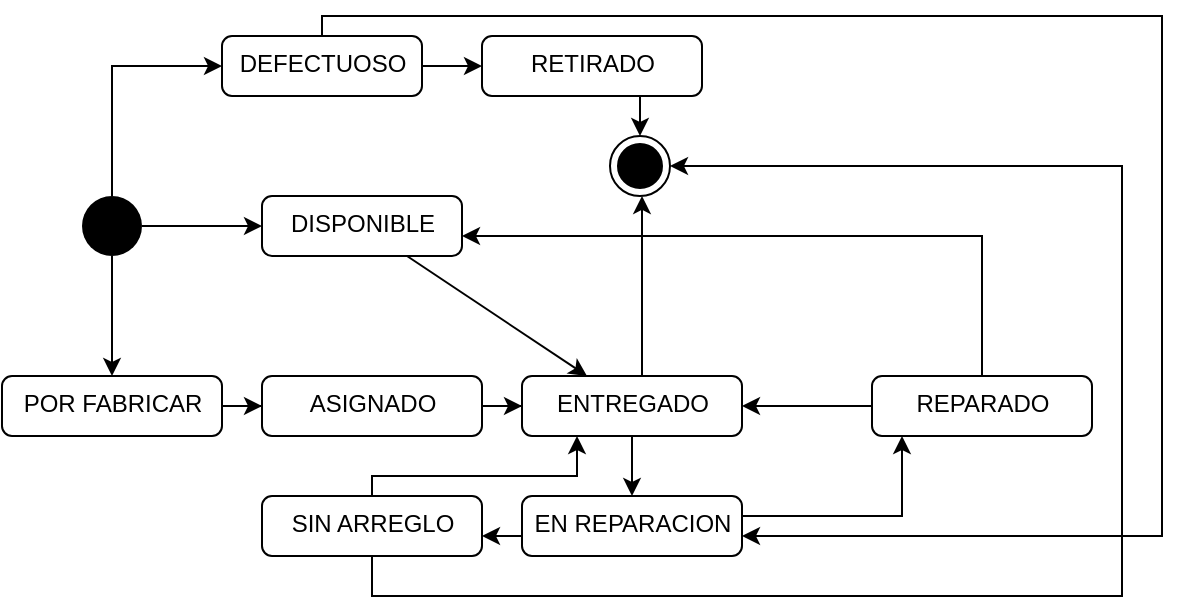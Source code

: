 <mxfile version="13.9.7" type="google"><diagram name="Page-1" id="e7e014a7-5840-1c2e-5031-d8a46d1fe8dd"><mxGraphModel dx="1038" dy="523" grid="1" gridSize="10" guides="1" tooltips="1" connect="1" arrows="1" fold="1" page="1" pageScale="1" pageWidth="1169" pageHeight="826" background="#ffffff" math="0" shadow="0"><root><mxCell id="0"/><mxCell id="1" parent="0"/><mxCell id="Wcb8bRgJRYOS7buGgDDm-54" style="edgeStyle=orthogonalEdgeStyle;rounded=0;orthogonalLoop=1;jettySize=auto;html=1;entryX=0.5;entryY=0;entryDx=0;entryDy=0;" parent="1" source="Wcb8bRgJRYOS7buGgDDm-41" target="Wcb8bRgJRYOS7buGgDDm-43" edge="1"><mxGeometry relative="1" as="geometry"/></mxCell><mxCell id="0gQfOt6feeiT_E7CK9Yd-2" style="edgeStyle=orthogonalEdgeStyle;rounded=0;orthogonalLoop=1;jettySize=auto;html=1;" edge="1" parent="1" source="Wcb8bRgJRYOS7buGgDDm-41" target="mZli-ecjWv7m7ZorisPb-2"><mxGeometry relative="1" as="geometry"/></mxCell><mxCell id="0gQfOt6feeiT_E7CK9Yd-3" style="edgeStyle=orthogonalEdgeStyle;rounded=0;orthogonalLoop=1;jettySize=auto;html=1;" edge="1" parent="1" source="Wcb8bRgJRYOS7buGgDDm-41" target="mZli-ecjWv7m7ZorisPb-5"><mxGeometry relative="1" as="geometry"><Array as="points"><mxPoint x="205" y="305"/></Array></mxGeometry></mxCell><mxCell id="Wcb8bRgJRYOS7buGgDDm-41" value="" style="ellipse;fillColor=#000000;strokeColor=none;" parent="1" vertex="1"><mxGeometry x="190" y="370" width="30" height="30" as="geometry"/></mxCell><mxCell id="Wcb8bRgJRYOS7buGgDDm-49" style="edgeStyle=orthogonalEdgeStyle;rounded=0;orthogonalLoop=1;jettySize=auto;html=1;" parent="1" source="Wcb8bRgJRYOS7buGgDDm-43" target="Wcb8bRgJRYOS7buGgDDm-44" edge="1"><mxGeometry relative="1" as="geometry"/></mxCell><mxCell id="Wcb8bRgJRYOS7buGgDDm-43" value="POR FABRICAR" style="html=1;align=center;verticalAlign=top;rounded=1;absoluteArcSize=1;arcSize=10;dashed=0;" parent="1" vertex="1"><mxGeometry x="150" y="460" width="110" height="30" as="geometry"/></mxCell><mxCell id="Wcb8bRgJRYOS7buGgDDm-50" style="edgeStyle=orthogonalEdgeStyle;rounded=0;orthogonalLoop=1;jettySize=auto;html=1;" parent="1" source="Wcb8bRgJRYOS7buGgDDm-44" target="Wcb8bRgJRYOS7buGgDDm-45" edge="1"><mxGeometry relative="1" as="geometry"/></mxCell><mxCell id="Wcb8bRgJRYOS7buGgDDm-44" value="ASIGNADO" style="html=1;align=center;verticalAlign=top;rounded=1;absoluteArcSize=1;arcSize=10;dashed=0;" parent="1" vertex="1"><mxGeometry x="280" y="460" width="110" height="30" as="geometry"/></mxCell><mxCell id="Wcb8bRgJRYOS7buGgDDm-51" style="edgeStyle=orthogonalEdgeStyle;rounded=0;orthogonalLoop=1;jettySize=auto;html=1;" parent="1" source="Wcb8bRgJRYOS7buGgDDm-45" target="Wcb8bRgJRYOS7buGgDDm-46" edge="1"><mxGeometry relative="1" as="geometry"/></mxCell><mxCell id="Wcb8bRgJRYOS7buGgDDm-45" value="ENTREGADO" style="html=1;align=center;verticalAlign=top;rounded=1;absoluteArcSize=1;arcSize=10;dashed=0;" parent="1" vertex="1"><mxGeometry x="410" y="460" width="110" height="30" as="geometry"/></mxCell><mxCell id="Wcb8bRgJRYOS7buGgDDm-52" style="edgeStyle=orthogonalEdgeStyle;rounded=0;orthogonalLoop=1;jettySize=auto;html=1;" parent="1" source="Wcb8bRgJRYOS7buGgDDm-46" target="Wcb8bRgJRYOS7buGgDDm-47" edge="1"><mxGeometry relative="1" as="geometry"><Array as="points"><mxPoint x="600" y="530"/></Array></mxGeometry></mxCell><mxCell id="mZli-ecjWv7m7ZorisPb-1" style="edgeStyle=orthogonalEdgeStyle;rounded=0;orthogonalLoop=1;jettySize=auto;html=1;" parent="1" source="Wcb8bRgJRYOS7buGgDDm-46" target="Wcb8bRgJRYOS7buGgDDm-48" edge="1"><mxGeometry relative="1" as="geometry"><Array as="points"><mxPoint x="400" y="540"/><mxPoint x="400" y="540"/></Array></mxGeometry></mxCell><mxCell id="Wcb8bRgJRYOS7buGgDDm-46" value="EN REPARACION" style="html=1;align=center;verticalAlign=top;rounded=1;absoluteArcSize=1;arcSize=10;dashed=0;" parent="1" vertex="1"><mxGeometry x="410" y="520" width="110" height="30" as="geometry"/></mxCell><mxCell id="Wcb8bRgJRYOS7buGgDDm-53" style="edgeStyle=orthogonalEdgeStyle;rounded=0;orthogonalLoop=1;jettySize=auto;html=1;" parent="1" source="Wcb8bRgJRYOS7buGgDDm-47" target="Wcb8bRgJRYOS7buGgDDm-45" edge="1"><mxGeometry relative="1" as="geometry"/></mxCell><mxCell id="0gQfOt6feeiT_E7CK9Yd-6" style="edgeStyle=orthogonalEdgeStyle;rounded=0;orthogonalLoop=1;jettySize=auto;html=1;" edge="1" parent="1" source="Wcb8bRgJRYOS7buGgDDm-47" target="mZli-ecjWv7m7ZorisPb-2"><mxGeometry relative="1" as="geometry"><Array as="points"><mxPoint x="640" y="390"/></Array></mxGeometry></mxCell><mxCell id="Wcb8bRgJRYOS7buGgDDm-47" value="REPARADO" style="html=1;align=center;verticalAlign=top;rounded=1;absoluteArcSize=1;arcSize=10;dashed=0;" parent="1" vertex="1"><mxGeometry x="585" y="460" width="110" height="30" as="geometry"/></mxCell><mxCell id="Wcb8bRgJRYOS7buGgDDm-55" style="edgeStyle=orthogonalEdgeStyle;rounded=0;orthogonalLoop=1;jettySize=auto;html=1;exitX=0.5;exitY=0;exitDx=0;exitDy=0;" parent="1" source="Wcb8bRgJRYOS7buGgDDm-45" target="mZli-ecjWv7m7ZorisPb-12" edge="1"><mxGeometry relative="1" as="geometry"><mxPoint x="470" y="370" as="targetPoint"/><Array as="points"><mxPoint x="470" y="460"/></Array></mxGeometry></mxCell><mxCell id="0gQfOt6feeiT_E7CK9Yd-4" style="edgeStyle=orthogonalEdgeStyle;rounded=0;orthogonalLoop=1;jettySize=auto;html=1;entryX=0.25;entryY=1;entryDx=0;entryDy=0;" edge="1" parent="1" source="Wcb8bRgJRYOS7buGgDDm-48" target="Wcb8bRgJRYOS7buGgDDm-45"><mxGeometry relative="1" as="geometry"><Array as="points"><mxPoint x="335" y="510"/><mxPoint x="438" y="510"/></Array></mxGeometry></mxCell><mxCell id="0gQfOt6feeiT_E7CK9Yd-7" style="edgeStyle=orthogonalEdgeStyle;rounded=0;orthogonalLoop=1;jettySize=auto;html=1;entryX=1;entryY=0.5;entryDx=0;entryDy=0;" edge="1" parent="1" source="Wcb8bRgJRYOS7buGgDDm-48" target="mZli-ecjWv7m7ZorisPb-12"><mxGeometry relative="1" as="geometry"><Array as="points"><mxPoint x="335" y="570"/><mxPoint x="710" y="570"/><mxPoint x="710" y="355"/></Array></mxGeometry></mxCell><mxCell id="Wcb8bRgJRYOS7buGgDDm-48" value="SIN ARREGLO" style="html=1;align=center;verticalAlign=top;rounded=1;absoluteArcSize=1;arcSize=10;dashed=0;" parent="1" vertex="1"><mxGeometry x="280" y="520" width="110" height="30" as="geometry"/></mxCell><mxCell id="mZli-ecjWv7m7ZorisPb-4" style="rounded=0;orthogonalLoop=1;jettySize=auto;html=1;" parent="1" source="mZli-ecjWv7m7ZorisPb-2" target="Wcb8bRgJRYOS7buGgDDm-45" edge="1"><mxGeometry relative="1" as="geometry"/></mxCell><mxCell id="mZli-ecjWv7m7ZorisPb-2" value="DISPONIBLE" style="html=1;align=center;verticalAlign=top;rounded=1;absoluteArcSize=1;arcSize=10;dashed=0;" parent="1" vertex="1"><mxGeometry x="280" y="370" width="100" height="30" as="geometry"/></mxCell><mxCell id="mZli-ecjWv7m7ZorisPb-9" style="edgeStyle=orthogonalEdgeStyle;rounded=0;orthogonalLoop=1;jettySize=auto;html=1;" parent="1" source="mZli-ecjWv7m7ZorisPb-5" target="mZli-ecjWv7m7ZorisPb-8" edge="1"><mxGeometry relative="1" as="geometry"/></mxCell><mxCell id="0gQfOt6feeiT_E7CK9Yd-5" style="edgeStyle=orthogonalEdgeStyle;rounded=0;orthogonalLoop=1;jettySize=auto;html=1;" edge="1" parent="1" source="mZli-ecjWv7m7ZorisPb-5" target="Wcb8bRgJRYOS7buGgDDm-46"><mxGeometry relative="1" as="geometry"><Array as="points"><mxPoint x="310" y="280"/><mxPoint x="730" y="280"/><mxPoint x="730" y="540"/></Array></mxGeometry></mxCell><mxCell id="mZli-ecjWv7m7ZorisPb-5" value="DEFECTUOSO" style="html=1;align=center;verticalAlign=top;rounded=1;absoluteArcSize=1;arcSize=10;dashed=0;" parent="1" vertex="1"><mxGeometry x="260" y="290" width="100" height="30" as="geometry"/></mxCell><mxCell id="mZli-ecjWv7m7ZorisPb-16" value="" style="edgeStyle=orthogonalEdgeStyle;rounded=0;orthogonalLoop=1;jettySize=auto;html=1;" parent="1" source="mZli-ecjWv7m7ZorisPb-8" target="mZli-ecjWv7m7ZorisPb-12" edge="1"><mxGeometry relative="1" as="geometry"><mxPoint x="625" y="630" as="targetPoint"/><Array as="points"><mxPoint x="469" y="330"/><mxPoint x="469" y="330"/></Array></mxGeometry></mxCell><mxCell id="mZli-ecjWv7m7ZorisPb-8" value="RETIRADO" style="html=1;align=center;verticalAlign=top;rounded=1;absoluteArcSize=1;arcSize=10;dashed=0;" parent="1" vertex="1"><mxGeometry x="390" y="290" width="110" height="30" as="geometry"/></mxCell><mxCell id="mZli-ecjWv7m7ZorisPb-12" value="" style="ellipse;html=1;shape=endState;fillColor=#000000;strokeColor=#000000;" parent="1" vertex="1"><mxGeometry x="454" y="340" width="30" height="30" as="geometry"/></mxCell></root></mxGraphModel></diagram></mxfile>